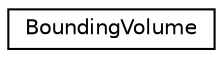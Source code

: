 digraph "Graphical Class Hierarchy"
{
 // INTERACTIVE_SVG=YES
  edge [fontname="Helvetica",fontsize="10",labelfontname="Helvetica",labelfontsize="10"];
  node [fontname="Helvetica",fontsize="10",shape=record];
  rankdir="LR";
  Node1 [label="BoundingVolume",height=0.2,width=0.4,color="black", fillcolor="white", style="filled",URL="$_bounding_volume_8h.html#class_bounding_volume",tooltip="Defines a 3D sphere and/or rectangle. "];
}
